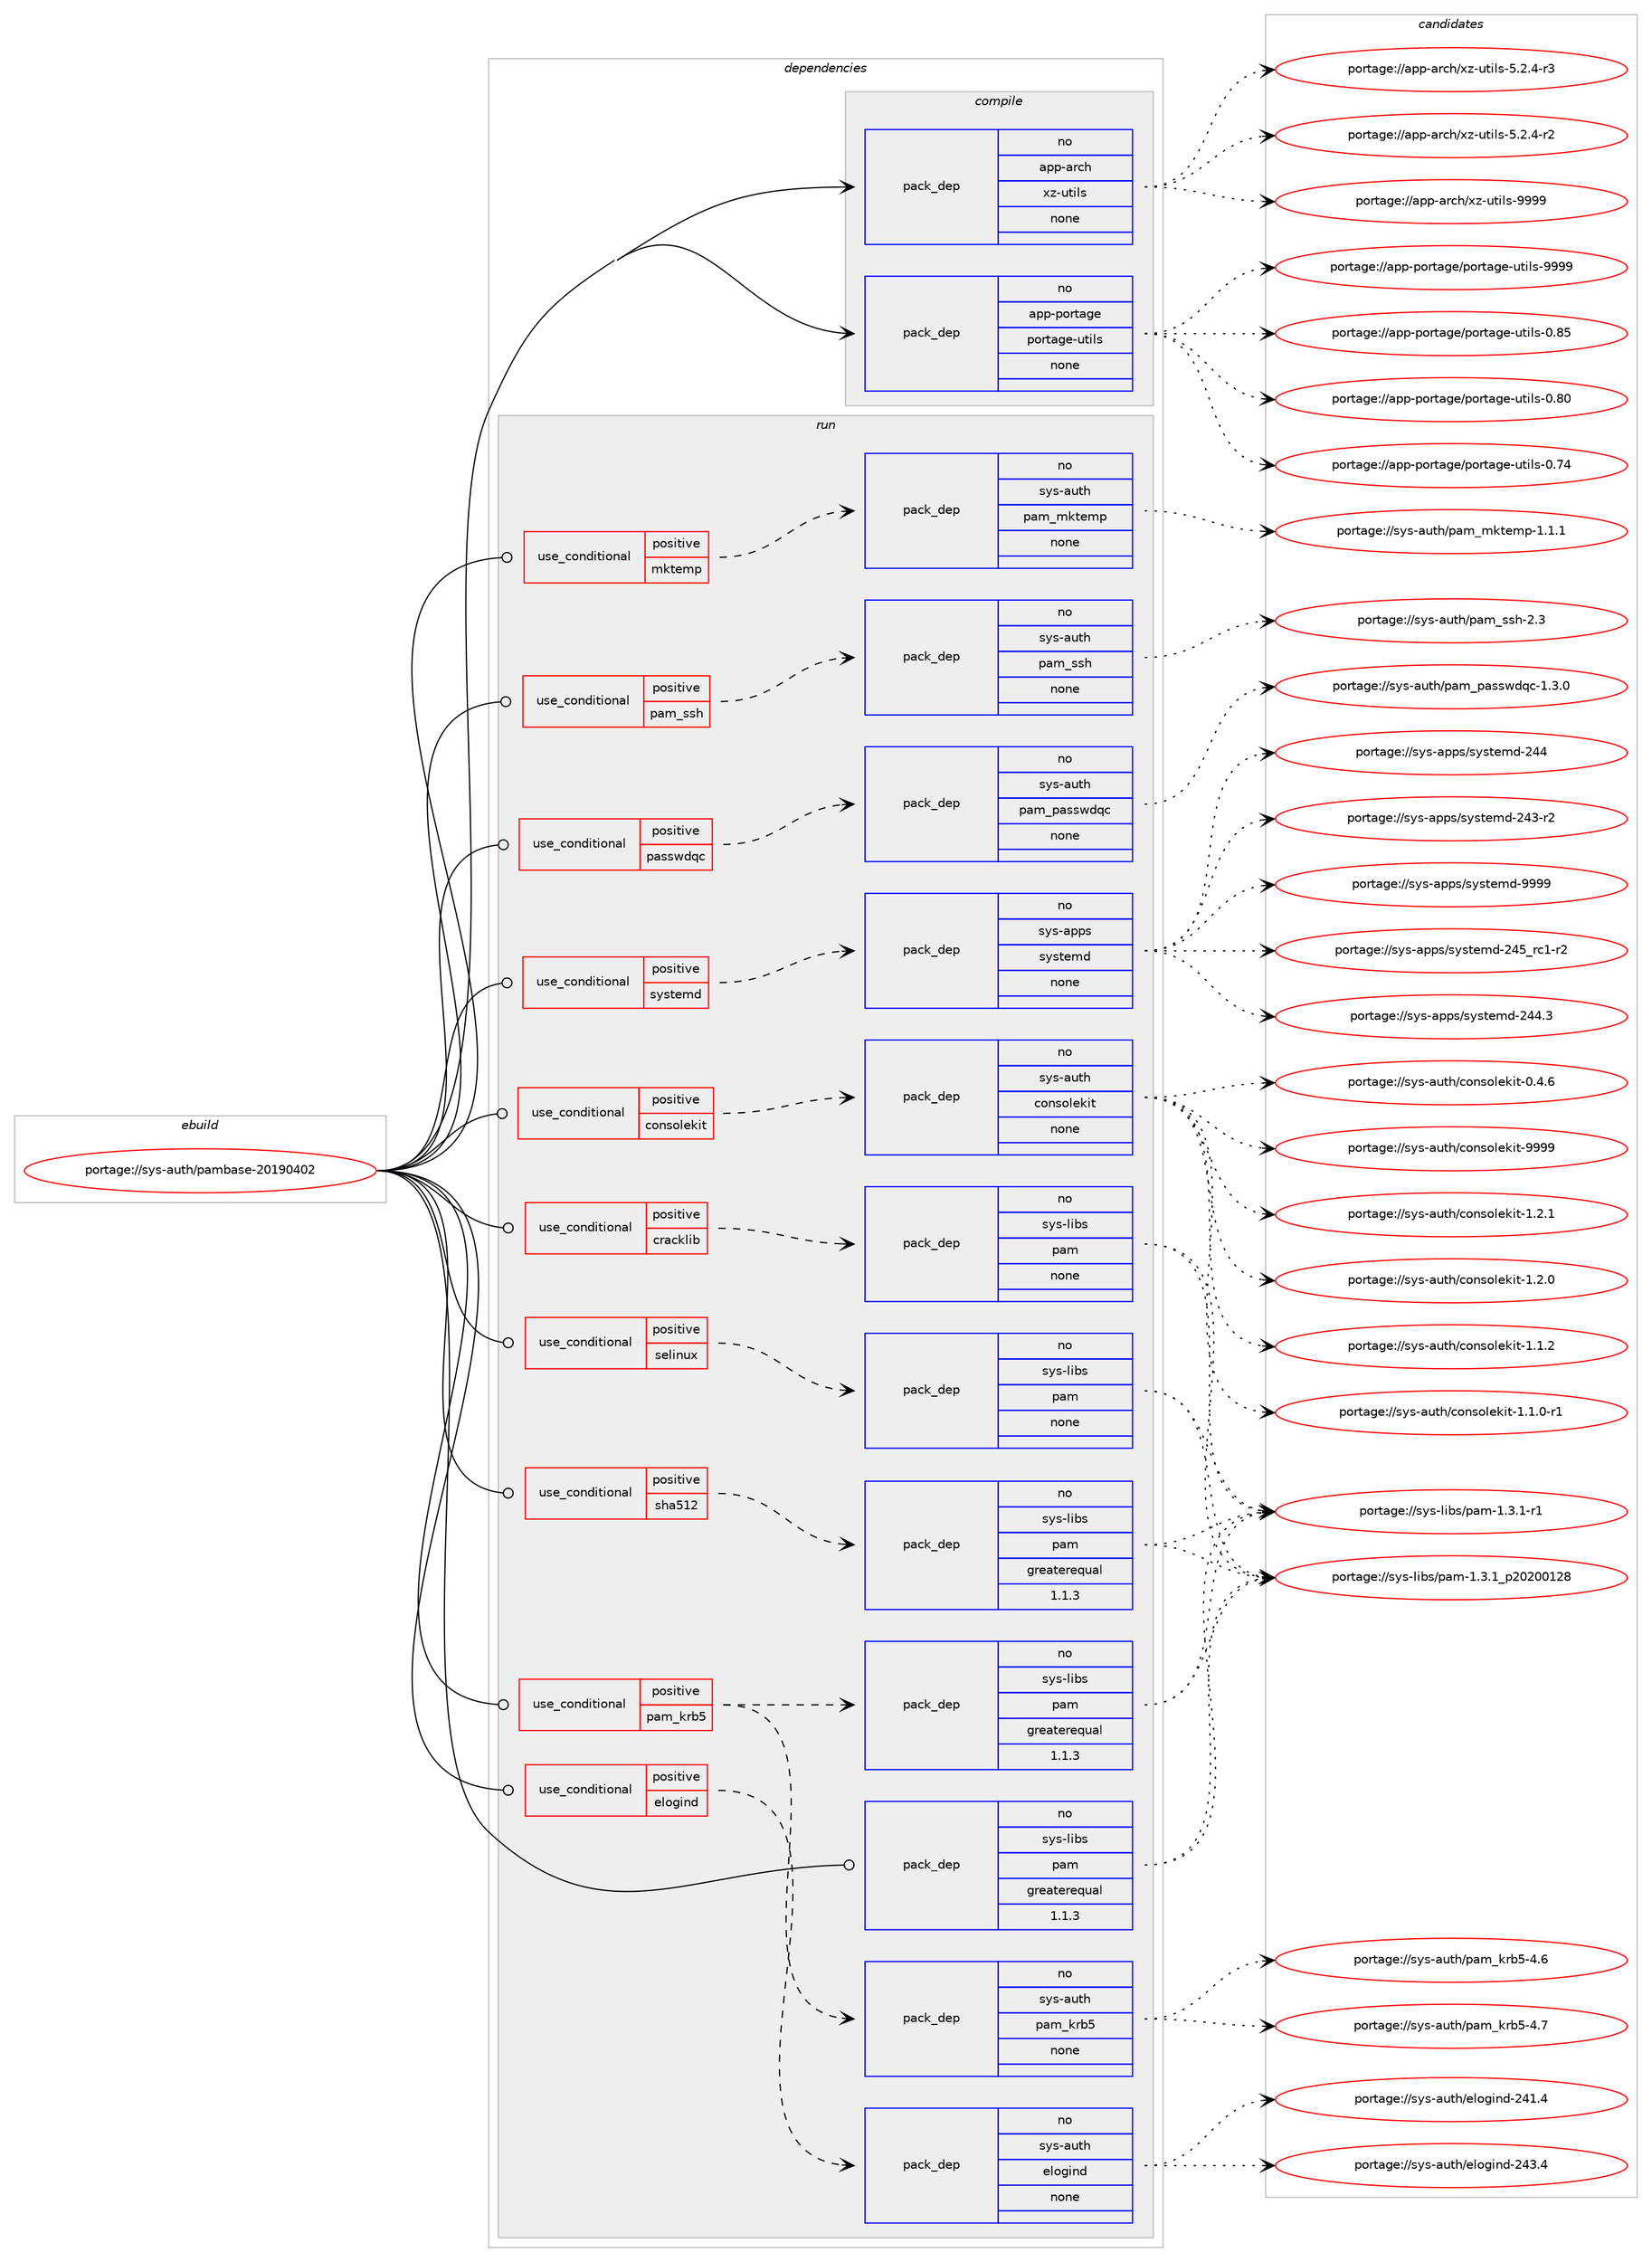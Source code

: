 digraph prolog {

# *************
# Graph options
# *************

newrank=true;
concentrate=true;
compound=true;
graph [rankdir=LR,fontname=Helvetica,fontsize=10,ranksep=1.5];#, ranksep=2.5, nodesep=0.2];
edge  [arrowhead=vee];
node  [fontname=Helvetica,fontsize=10];

# **********
# The ebuild
# **********

subgraph cluster_leftcol {
color=gray;
rank=same;
label=<<i>ebuild</i>>;
id [label="portage://sys-auth/pambase-20190402", color=red, width=4, href="../sys-auth/pambase-20190402.svg"];
}

# ****************
# The dependencies
# ****************

subgraph cluster_midcol {
color=gray;
label=<<i>dependencies</i>>;
subgraph cluster_compile {
fillcolor="#eeeeee";
style=filled;
label=<<i>compile</i>>;
subgraph pack29971 {
dependency38725 [label=<<TABLE BORDER="0" CELLBORDER="1" CELLSPACING="0" CELLPADDING="4" WIDTH="220"><TR><TD ROWSPAN="6" CELLPADDING="30">pack_dep</TD></TR><TR><TD WIDTH="110">no</TD></TR><TR><TD>app-arch</TD></TR><TR><TD>xz-utils</TD></TR><TR><TD>none</TD></TR><TR><TD></TD></TR></TABLE>>, shape=none, color=blue];
}
id:e -> dependency38725:w [weight=20,style="solid",arrowhead="vee"];
subgraph pack29972 {
dependency38726 [label=<<TABLE BORDER="0" CELLBORDER="1" CELLSPACING="0" CELLPADDING="4" WIDTH="220"><TR><TD ROWSPAN="6" CELLPADDING="30">pack_dep</TD></TR><TR><TD WIDTH="110">no</TD></TR><TR><TD>app-portage</TD></TR><TR><TD>portage-utils</TD></TR><TR><TD>none</TD></TR><TR><TD></TD></TR></TABLE>>, shape=none, color=blue];
}
id:e -> dependency38726:w [weight=20,style="solid",arrowhead="vee"];
}
subgraph cluster_compileandrun {
fillcolor="#eeeeee";
style=filled;
label=<<i>compile and run</i>>;
}
subgraph cluster_run {
fillcolor="#eeeeee";
style=filled;
label=<<i>run</i>>;
subgraph cond7818 {
dependency38727 [label=<<TABLE BORDER="0" CELLBORDER="1" CELLSPACING="0" CELLPADDING="4"><TR><TD ROWSPAN="3" CELLPADDING="10">use_conditional</TD></TR><TR><TD>positive</TD></TR><TR><TD>consolekit</TD></TR></TABLE>>, shape=none, color=red];
subgraph pack29973 {
dependency38728 [label=<<TABLE BORDER="0" CELLBORDER="1" CELLSPACING="0" CELLPADDING="4" WIDTH="220"><TR><TD ROWSPAN="6" CELLPADDING="30">pack_dep</TD></TR><TR><TD WIDTH="110">no</TD></TR><TR><TD>sys-auth</TD></TR><TR><TD>consolekit</TD></TR><TR><TD>none</TD></TR><TR><TD></TD></TR></TABLE>>, shape=none, color=blue];
}
dependency38727:e -> dependency38728:w [weight=20,style="dashed",arrowhead="vee"];
}
id:e -> dependency38727:w [weight=20,style="solid",arrowhead="odot"];
subgraph cond7819 {
dependency38729 [label=<<TABLE BORDER="0" CELLBORDER="1" CELLSPACING="0" CELLPADDING="4"><TR><TD ROWSPAN="3" CELLPADDING="10">use_conditional</TD></TR><TR><TD>positive</TD></TR><TR><TD>cracklib</TD></TR></TABLE>>, shape=none, color=red];
subgraph pack29974 {
dependency38730 [label=<<TABLE BORDER="0" CELLBORDER="1" CELLSPACING="0" CELLPADDING="4" WIDTH="220"><TR><TD ROWSPAN="6" CELLPADDING="30">pack_dep</TD></TR><TR><TD WIDTH="110">no</TD></TR><TR><TD>sys-libs</TD></TR><TR><TD>pam</TD></TR><TR><TD>none</TD></TR><TR><TD></TD></TR></TABLE>>, shape=none, color=blue];
}
dependency38729:e -> dependency38730:w [weight=20,style="dashed",arrowhead="vee"];
}
id:e -> dependency38729:w [weight=20,style="solid",arrowhead="odot"];
subgraph cond7820 {
dependency38731 [label=<<TABLE BORDER="0" CELLBORDER="1" CELLSPACING="0" CELLPADDING="4"><TR><TD ROWSPAN="3" CELLPADDING="10">use_conditional</TD></TR><TR><TD>positive</TD></TR><TR><TD>elogind</TD></TR></TABLE>>, shape=none, color=red];
subgraph pack29975 {
dependency38732 [label=<<TABLE BORDER="0" CELLBORDER="1" CELLSPACING="0" CELLPADDING="4" WIDTH="220"><TR><TD ROWSPAN="6" CELLPADDING="30">pack_dep</TD></TR><TR><TD WIDTH="110">no</TD></TR><TR><TD>sys-auth</TD></TR><TR><TD>elogind</TD></TR><TR><TD>none</TD></TR><TR><TD></TD></TR></TABLE>>, shape=none, color=blue];
}
dependency38731:e -> dependency38732:w [weight=20,style="dashed",arrowhead="vee"];
}
id:e -> dependency38731:w [weight=20,style="solid",arrowhead="odot"];
subgraph cond7821 {
dependency38733 [label=<<TABLE BORDER="0" CELLBORDER="1" CELLSPACING="0" CELLPADDING="4"><TR><TD ROWSPAN="3" CELLPADDING="10">use_conditional</TD></TR><TR><TD>positive</TD></TR><TR><TD>mktemp</TD></TR></TABLE>>, shape=none, color=red];
subgraph pack29976 {
dependency38734 [label=<<TABLE BORDER="0" CELLBORDER="1" CELLSPACING="0" CELLPADDING="4" WIDTH="220"><TR><TD ROWSPAN="6" CELLPADDING="30">pack_dep</TD></TR><TR><TD WIDTH="110">no</TD></TR><TR><TD>sys-auth</TD></TR><TR><TD>pam_mktemp</TD></TR><TR><TD>none</TD></TR><TR><TD></TD></TR></TABLE>>, shape=none, color=blue];
}
dependency38733:e -> dependency38734:w [weight=20,style="dashed",arrowhead="vee"];
}
id:e -> dependency38733:w [weight=20,style="solid",arrowhead="odot"];
subgraph cond7822 {
dependency38735 [label=<<TABLE BORDER="0" CELLBORDER="1" CELLSPACING="0" CELLPADDING="4"><TR><TD ROWSPAN="3" CELLPADDING="10">use_conditional</TD></TR><TR><TD>positive</TD></TR><TR><TD>pam_krb5</TD></TR></TABLE>>, shape=none, color=red];
subgraph pack29977 {
dependency38736 [label=<<TABLE BORDER="0" CELLBORDER="1" CELLSPACING="0" CELLPADDING="4" WIDTH="220"><TR><TD ROWSPAN="6" CELLPADDING="30">pack_dep</TD></TR><TR><TD WIDTH="110">no</TD></TR><TR><TD>sys-libs</TD></TR><TR><TD>pam</TD></TR><TR><TD>greaterequal</TD></TR><TR><TD>1.1.3</TD></TR></TABLE>>, shape=none, color=blue];
}
dependency38735:e -> dependency38736:w [weight=20,style="dashed",arrowhead="vee"];
subgraph pack29978 {
dependency38737 [label=<<TABLE BORDER="0" CELLBORDER="1" CELLSPACING="0" CELLPADDING="4" WIDTH="220"><TR><TD ROWSPAN="6" CELLPADDING="30">pack_dep</TD></TR><TR><TD WIDTH="110">no</TD></TR><TR><TD>sys-auth</TD></TR><TR><TD>pam_krb5</TD></TR><TR><TD>none</TD></TR><TR><TD></TD></TR></TABLE>>, shape=none, color=blue];
}
dependency38735:e -> dependency38737:w [weight=20,style="dashed",arrowhead="vee"];
}
id:e -> dependency38735:w [weight=20,style="solid",arrowhead="odot"];
subgraph cond7823 {
dependency38738 [label=<<TABLE BORDER="0" CELLBORDER="1" CELLSPACING="0" CELLPADDING="4"><TR><TD ROWSPAN="3" CELLPADDING="10">use_conditional</TD></TR><TR><TD>positive</TD></TR><TR><TD>pam_ssh</TD></TR></TABLE>>, shape=none, color=red];
subgraph pack29979 {
dependency38739 [label=<<TABLE BORDER="0" CELLBORDER="1" CELLSPACING="0" CELLPADDING="4" WIDTH="220"><TR><TD ROWSPAN="6" CELLPADDING="30">pack_dep</TD></TR><TR><TD WIDTH="110">no</TD></TR><TR><TD>sys-auth</TD></TR><TR><TD>pam_ssh</TD></TR><TR><TD>none</TD></TR><TR><TD></TD></TR></TABLE>>, shape=none, color=blue];
}
dependency38738:e -> dependency38739:w [weight=20,style="dashed",arrowhead="vee"];
}
id:e -> dependency38738:w [weight=20,style="solid",arrowhead="odot"];
subgraph cond7824 {
dependency38740 [label=<<TABLE BORDER="0" CELLBORDER="1" CELLSPACING="0" CELLPADDING="4"><TR><TD ROWSPAN="3" CELLPADDING="10">use_conditional</TD></TR><TR><TD>positive</TD></TR><TR><TD>passwdqc</TD></TR></TABLE>>, shape=none, color=red];
subgraph pack29980 {
dependency38741 [label=<<TABLE BORDER="0" CELLBORDER="1" CELLSPACING="0" CELLPADDING="4" WIDTH="220"><TR><TD ROWSPAN="6" CELLPADDING="30">pack_dep</TD></TR><TR><TD WIDTH="110">no</TD></TR><TR><TD>sys-auth</TD></TR><TR><TD>pam_passwdqc</TD></TR><TR><TD>none</TD></TR><TR><TD></TD></TR></TABLE>>, shape=none, color=blue];
}
dependency38740:e -> dependency38741:w [weight=20,style="dashed",arrowhead="vee"];
}
id:e -> dependency38740:w [weight=20,style="solid",arrowhead="odot"];
subgraph cond7825 {
dependency38742 [label=<<TABLE BORDER="0" CELLBORDER="1" CELLSPACING="0" CELLPADDING="4"><TR><TD ROWSPAN="3" CELLPADDING="10">use_conditional</TD></TR><TR><TD>positive</TD></TR><TR><TD>selinux</TD></TR></TABLE>>, shape=none, color=red];
subgraph pack29981 {
dependency38743 [label=<<TABLE BORDER="0" CELLBORDER="1" CELLSPACING="0" CELLPADDING="4" WIDTH="220"><TR><TD ROWSPAN="6" CELLPADDING="30">pack_dep</TD></TR><TR><TD WIDTH="110">no</TD></TR><TR><TD>sys-libs</TD></TR><TR><TD>pam</TD></TR><TR><TD>none</TD></TR><TR><TD></TD></TR></TABLE>>, shape=none, color=blue];
}
dependency38742:e -> dependency38743:w [weight=20,style="dashed",arrowhead="vee"];
}
id:e -> dependency38742:w [weight=20,style="solid",arrowhead="odot"];
subgraph cond7826 {
dependency38744 [label=<<TABLE BORDER="0" CELLBORDER="1" CELLSPACING="0" CELLPADDING="4"><TR><TD ROWSPAN="3" CELLPADDING="10">use_conditional</TD></TR><TR><TD>positive</TD></TR><TR><TD>sha512</TD></TR></TABLE>>, shape=none, color=red];
subgraph pack29982 {
dependency38745 [label=<<TABLE BORDER="0" CELLBORDER="1" CELLSPACING="0" CELLPADDING="4" WIDTH="220"><TR><TD ROWSPAN="6" CELLPADDING="30">pack_dep</TD></TR><TR><TD WIDTH="110">no</TD></TR><TR><TD>sys-libs</TD></TR><TR><TD>pam</TD></TR><TR><TD>greaterequal</TD></TR><TR><TD>1.1.3</TD></TR></TABLE>>, shape=none, color=blue];
}
dependency38744:e -> dependency38745:w [weight=20,style="dashed",arrowhead="vee"];
}
id:e -> dependency38744:w [weight=20,style="solid",arrowhead="odot"];
subgraph cond7827 {
dependency38746 [label=<<TABLE BORDER="0" CELLBORDER="1" CELLSPACING="0" CELLPADDING="4"><TR><TD ROWSPAN="3" CELLPADDING="10">use_conditional</TD></TR><TR><TD>positive</TD></TR><TR><TD>systemd</TD></TR></TABLE>>, shape=none, color=red];
subgraph pack29983 {
dependency38747 [label=<<TABLE BORDER="0" CELLBORDER="1" CELLSPACING="0" CELLPADDING="4" WIDTH="220"><TR><TD ROWSPAN="6" CELLPADDING="30">pack_dep</TD></TR><TR><TD WIDTH="110">no</TD></TR><TR><TD>sys-apps</TD></TR><TR><TD>systemd</TD></TR><TR><TD>none</TD></TR><TR><TD></TD></TR></TABLE>>, shape=none, color=blue];
}
dependency38746:e -> dependency38747:w [weight=20,style="dashed",arrowhead="vee"];
}
id:e -> dependency38746:w [weight=20,style="solid",arrowhead="odot"];
subgraph pack29984 {
dependency38748 [label=<<TABLE BORDER="0" CELLBORDER="1" CELLSPACING="0" CELLPADDING="4" WIDTH="220"><TR><TD ROWSPAN="6" CELLPADDING="30">pack_dep</TD></TR><TR><TD WIDTH="110">no</TD></TR><TR><TD>sys-libs</TD></TR><TR><TD>pam</TD></TR><TR><TD>greaterequal</TD></TR><TR><TD>1.1.3</TD></TR></TABLE>>, shape=none, color=blue];
}
id:e -> dependency38748:w [weight=20,style="solid",arrowhead="odot"];
}
}

# **************
# The candidates
# **************

subgraph cluster_choices {
rank=same;
color=gray;
label=<<i>candidates</i>>;

subgraph choice29971 {
color=black;
nodesep=1;
choice9711211245971149910447120122451171161051081154557575757 [label="portage://app-arch/xz-utils-9999", color=red, width=4,href="../app-arch/xz-utils-9999.svg"];
choice9711211245971149910447120122451171161051081154553465046524511451 [label="portage://app-arch/xz-utils-5.2.4-r3", color=red, width=4,href="../app-arch/xz-utils-5.2.4-r3.svg"];
choice9711211245971149910447120122451171161051081154553465046524511450 [label="portage://app-arch/xz-utils-5.2.4-r2", color=red, width=4,href="../app-arch/xz-utils-5.2.4-r2.svg"];
dependency38725:e -> choice9711211245971149910447120122451171161051081154557575757:w [style=dotted,weight="100"];
dependency38725:e -> choice9711211245971149910447120122451171161051081154553465046524511451:w [style=dotted,weight="100"];
dependency38725:e -> choice9711211245971149910447120122451171161051081154553465046524511450:w [style=dotted,weight="100"];
}
subgraph choice29972 {
color=black;
nodesep=1;
choice9711211245112111114116971031014711211111411697103101451171161051081154557575757 [label="portage://app-portage/portage-utils-9999", color=red, width=4,href="../app-portage/portage-utils-9999.svg"];
choice9711211245112111114116971031014711211111411697103101451171161051081154548465653 [label="portage://app-portage/portage-utils-0.85", color=red, width=4,href="../app-portage/portage-utils-0.85.svg"];
choice9711211245112111114116971031014711211111411697103101451171161051081154548465648 [label="portage://app-portage/portage-utils-0.80", color=red, width=4,href="../app-portage/portage-utils-0.80.svg"];
choice9711211245112111114116971031014711211111411697103101451171161051081154548465552 [label="portage://app-portage/portage-utils-0.74", color=red, width=4,href="../app-portage/portage-utils-0.74.svg"];
dependency38726:e -> choice9711211245112111114116971031014711211111411697103101451171161051081154557575757:w [style=dotted,weight="100"];
dependency38726:e -> choice9711211245112111114116971031014711211111411697103101451171161051081154548465653:w [style=dotted,weight="100"];
dependency38726:e -> choice9711211245112111114116971031014711211111411697103101451171161051081154548465648:w [style=dotted,weight="100"];
dependency38726:e -> choice9711211245112111114116971031014711211111411697103101451171161051081154548465552:w [style=dotted,weight="100"];
}
subgraph choice29973 {
color=black;
nodesep=1;
choice115121115459711711610447991111101151111081011071051164557575757 [label="portage://sys-auth/consolekit-9999", color=red, width=4,href="../sys-auth/consolekit-9999.svg"];
choice11512111545971171161044799111110115111108101107105116454946504649 [label="portage://sys-auth/consolekit-1.2.1", color=red, width=4,href="../sys-auth/consolekit-1.2.1.svg"];
choice11512111545971171161044799111110115111108101107105116454946504648 [label="portage://sys-auth/consolekit-1.2.0", color=red, width=4,href="../sys-auth/consolekit-1.2.0.svg"];
choice11512111545971171161044799111110115111108101107105116454946494650 [label="portage://sys-auth/consolekit-1.1.2", color=red, width=4,href="../sys-auth/consolekit-1.1.2.svg"];
choice115121115459711711610447991111101151111081011071051164549464946484511449 [label="portage://sys-auth/consolekit-1.1.0-r1", color=red, width=4,href="../sys-auth/consolekit-1.1.0-r1.svg"];
choice11512111545971171161044799111110115111108101107105116454846524654 [label="portage://sys-auth/consolekit-0.4.6", color=red, width=4,href="../sys-auth/consolekit-0.4.6.svg"];
dependency38728:e -> choice115121115459711711610447991111101151111081011071051164557575757:w [style=dotted,weight="100"];
dependency38728:e -> choice11512111545971171161044799111110115111108101107105116454946504649:w [style=dotted,weight="100"];
dependency38728:e -> choice11512111545971171161044799111110115111108101107105116454946504648:w [style=dotted,weight="100"];
dependency38728:e -> choice11512111545971171161044799111110115111108101107105116454946494650:w [style=dotted,weight="100"];
dependency38728:e -> choice115121115459711711610447991111101151111081011071051164549464946484511449:w [style=dotted,weight="100"];
dependency38728:e -> choice11512111545971171161044799111110115111108101107105116454846524654:w [style=dotted,weight="100"];
}
subgraph choice29974 {
color=black;
nodesep=1;
choice11512111545108105981154711297109454946514649951125048504848495056 [label="portage://sys-libs/pam-1.3.1_p20200128", color=red, width=4,href="../sys-libs/pam-1.3.1_p20200128.svg"];
choice115121115451081059811547112971094549465146494511449 [label="portage://sys-libs/pam-1.3.1-r1", color=red, width=4,href="../sys-libs/pam-1.3.1-r1.svg"];
dependency38730:e -> choice11512111545108105981154711297109454946514649951125048504848495056:w [style=dotted,weight="100"];
dependency38730:e -> choice115121115451081059811547112971094549465146494511449:w [style=dotted,weight="100"];
}
subgraph choice29975 {
color=black;
nodesep=1;
choice115121115459711711610447101108111103105110100455052514652 [label="portage://sys-auth/elogind-243.4", color=red, width=4,href="../sys-auth/elogind-243.4.svg"];
choice115121115459711711610447101108111103105110100455052494652 [label="portage://sys-auth/elogind-241.4", color=red, width=4,href="../sys-auth/elogind-241.4.svg"];
dependency38732:e -> choice115121115459711711610447101108111103105110100455052514652:w [style=dotted,weight="100"];
dependency38732:e -> choice115121115459711711610447101108111103105110100455052494652:w [style=dotted,weight="100"];
}
subgraph choice29976 {
color=black;
nodesep=1;
choice1151211154597117116104471129710995109107116101109112454946494649 [label="portage://sys-auth/pam_mktemp-1.1.1", color=red, width=4,href="../sys-auth/pam_mktemp-1.1.1.svg"];
dependency38734:e -> choice1151211154597117116104471129710995109107116101109112454946494649:w [style=dotted,weight="100"];
}
subgraph choice29977 {
color=black;
nodesep=1;
choice11512111545108105981154711297109454946514649951125048504848495056 [label="portage://sys-libs/pam-1.3.1_p20200128", color=red, width=4,href="../sys-libs/pam-1.3.1_p20200128.svg"];
choice115121115451081059811547112971094549465146494511449 [label="portage://sys-libs/pam-1.3.1-r1", color=red, width=4,href="../sys-libs/pam-1.3.1-r1.svg"];
dependency38736:e -> choice11512111545108105981154711297109454946514649951125048504848495056:w [style=dotted,weight="100"];
dependency38736:e -> choice115121115451081059811547112971094549465146494511449:w [style=dotted,weight="100"];
}
subgraph choice29978 {
color=black;
nodesep=1;
choice1151211154597117116104471129710995107114985345524655 [label="portage://sys-auth/pam_krb5-4.7", color=red, width=4,href="../sys-auth/pam_krb5-4.7.svg"];
choice1151211154597117116104471129710995107114985345524654 [label="portage://sys-auth/pam_krb5-4.6", color=red, width=4,href="../sys-auth/pam_krb5-4.6.svg"];
dependency38737:e -> choice1151211154597117116104471129710995107114985345524655:w [style=dotted,weight="100"];
dependency38737:e -> choice1151211154597117116104471129710995107114985345524654:w [style=dotted,weight="100"];
}
subgraph choice29979 {
color=black;
nodesep=1;
choice115121115459711711610447112971099511511510445504651 [label="portage://sys-auth/pam_ssh-2.3", color=red, width=4,href="../sys-auth/pam_ssh-2.3.svg"];
dependency38739:e -> choice115121115459711711610447112971099511511510445504651:w [style=dotted,weight="100"];
}
subgraph choice29980 {
color=black;
nodesep=1;
choice11512111545971171161044711297109951129711511511910011399454946514648 [label="portage://sys-auth/pam_passwdqc-1.3.0", color=red, width=4,href="../sys-auth/pam_passwdqc-1.3.0.svg"];
dependency38741:e -> choice11512111545971171161044711297109951129711511511910011399454946514648:w [style=dotted,weight="100"];
}
subgraph choice29981 {
color=black;
nodesep=1;
choice11512111545108105981154711297109454946514649951125048504848495056 [label="portage://sys-libs/pam-1.3.1_p20200128", color=red, width=4,href="../sys-libs/pam-1.3.1_p20200128.svg"];
choice115121115451081059811547112971094549465146494511449 [label="portage://sys-libs/pam-1.3.1-r1", color=red, width=4,href="../sys-libs/pam-1.3.1-r1.svg"];
dependency38743:e -> choice11512111545108105981154711297109454946514649951125048504848495056:w [style=dotted,weight="100"];
dependency38743:e -> choice115121115451081059811547112971094549465146494511449:w [style=dotted,weight="100"];
}
subgraph choice29982 {
color=black;
nodesep=1;
choice11512111545108105981154711297109454946514649951125048504848495056 [label="portage://sys-libs/pam-1.3.1_p20200128", color=red, width=4,href="../sys-libs/pam-1.3.1_p20200128.svg"];
choice115121115451081059811547112971094549465146494511449 [label="portage://sys-libs/pam-1.3.1-r1", color=red, width=4,href="../sys-libs/pam-1.3.1-r1.svg"];
dependency38745:e -> choice11512111545108105981154711297109454946514649951125048504848495056:w [style=dotted,weight="100"];
dependency38745:e -> choice115121115451081059811547112971094549465146494511449:w [style=dotted,weight="100"];
}
subgraph choice29983 {
color=black;
nodesep=1;
choice1151211154597112112115471151211151161011091004557575757 [label="portage://sys-apps/systemd-9999", color=red, width=4,href="../sys-apps/systemd-9999.svg"];
choice115121115459711211211547115121115116101109100455052539511499494511450 [label="portage://sys-apps/systemd-245_rc1-r2", color=red, width=4,href="../sys-apps/systemd-245_rc1-r2.svg"];
choice115121115459711211211547115121115116101109100455052524651 [label="portage://sys-apps/systemd-244.3", color=red, width=4,href="../sys-apps/systemd-244.3.svg"];
choice11512111545971121121154711512111511610110910045505252 [label="portage://sys-apps/systemd-244", color=red, width=4,href="../sys-apps/systemd-244.svg"];
choice115121115459711211211547115121115116101109100455052514511450 [label="portage://sys-apps/systemd-243-r2", color=red, width=4,href="../sys-apps/systemd-243-r2.svg"];
dependency38747:e -> choice1151211154597112112115471151211151161011091004557575757:w [style=dotted,weight="100"];
dependency38747:e -> choice115121115459711211211547115121115116101109100455052539511499494511450:w [style=dotted,weight="100"];
dependency38747:e -> choice115121115459711211211547115121115116101109100455052524651:w [style=dotted,weight="100"];
dependency38747:e -> choice11512111545971121121154711512111511610110910045505252:w [style=dotted,weight="100"];
dependency38747:e -> choice115121115459711211211547115121115116101109100455052514511450:w [style=dotted,weight="100"];
}
subgraph choice29984 {
color=black;
nodesep=1;
choice11512111545108105981154711297109454946514649951125048504848495056 [label="portage://sys-libs/pam-1.3.1_p20200128", color=red, width=4,href="../sys-libs/pam-1.3.1_p20200128.svg"];
choice115121115451081059811547112971094549465146494511449 [label="portage://sys-libs/pam-1.3.1-r1", color=red, width=4,href="../sys-libs/pam-1.3.1-r1.svg"];
dependency38748:e -> choice11512111545108105981154711297109454946514649951125048504848495056:w [style=dotted,weight="100"];
dependency38748:e -> choice115121115451081059811547112971094549465146494511449:w [style=dotted,weight="100"];
}
}

}
